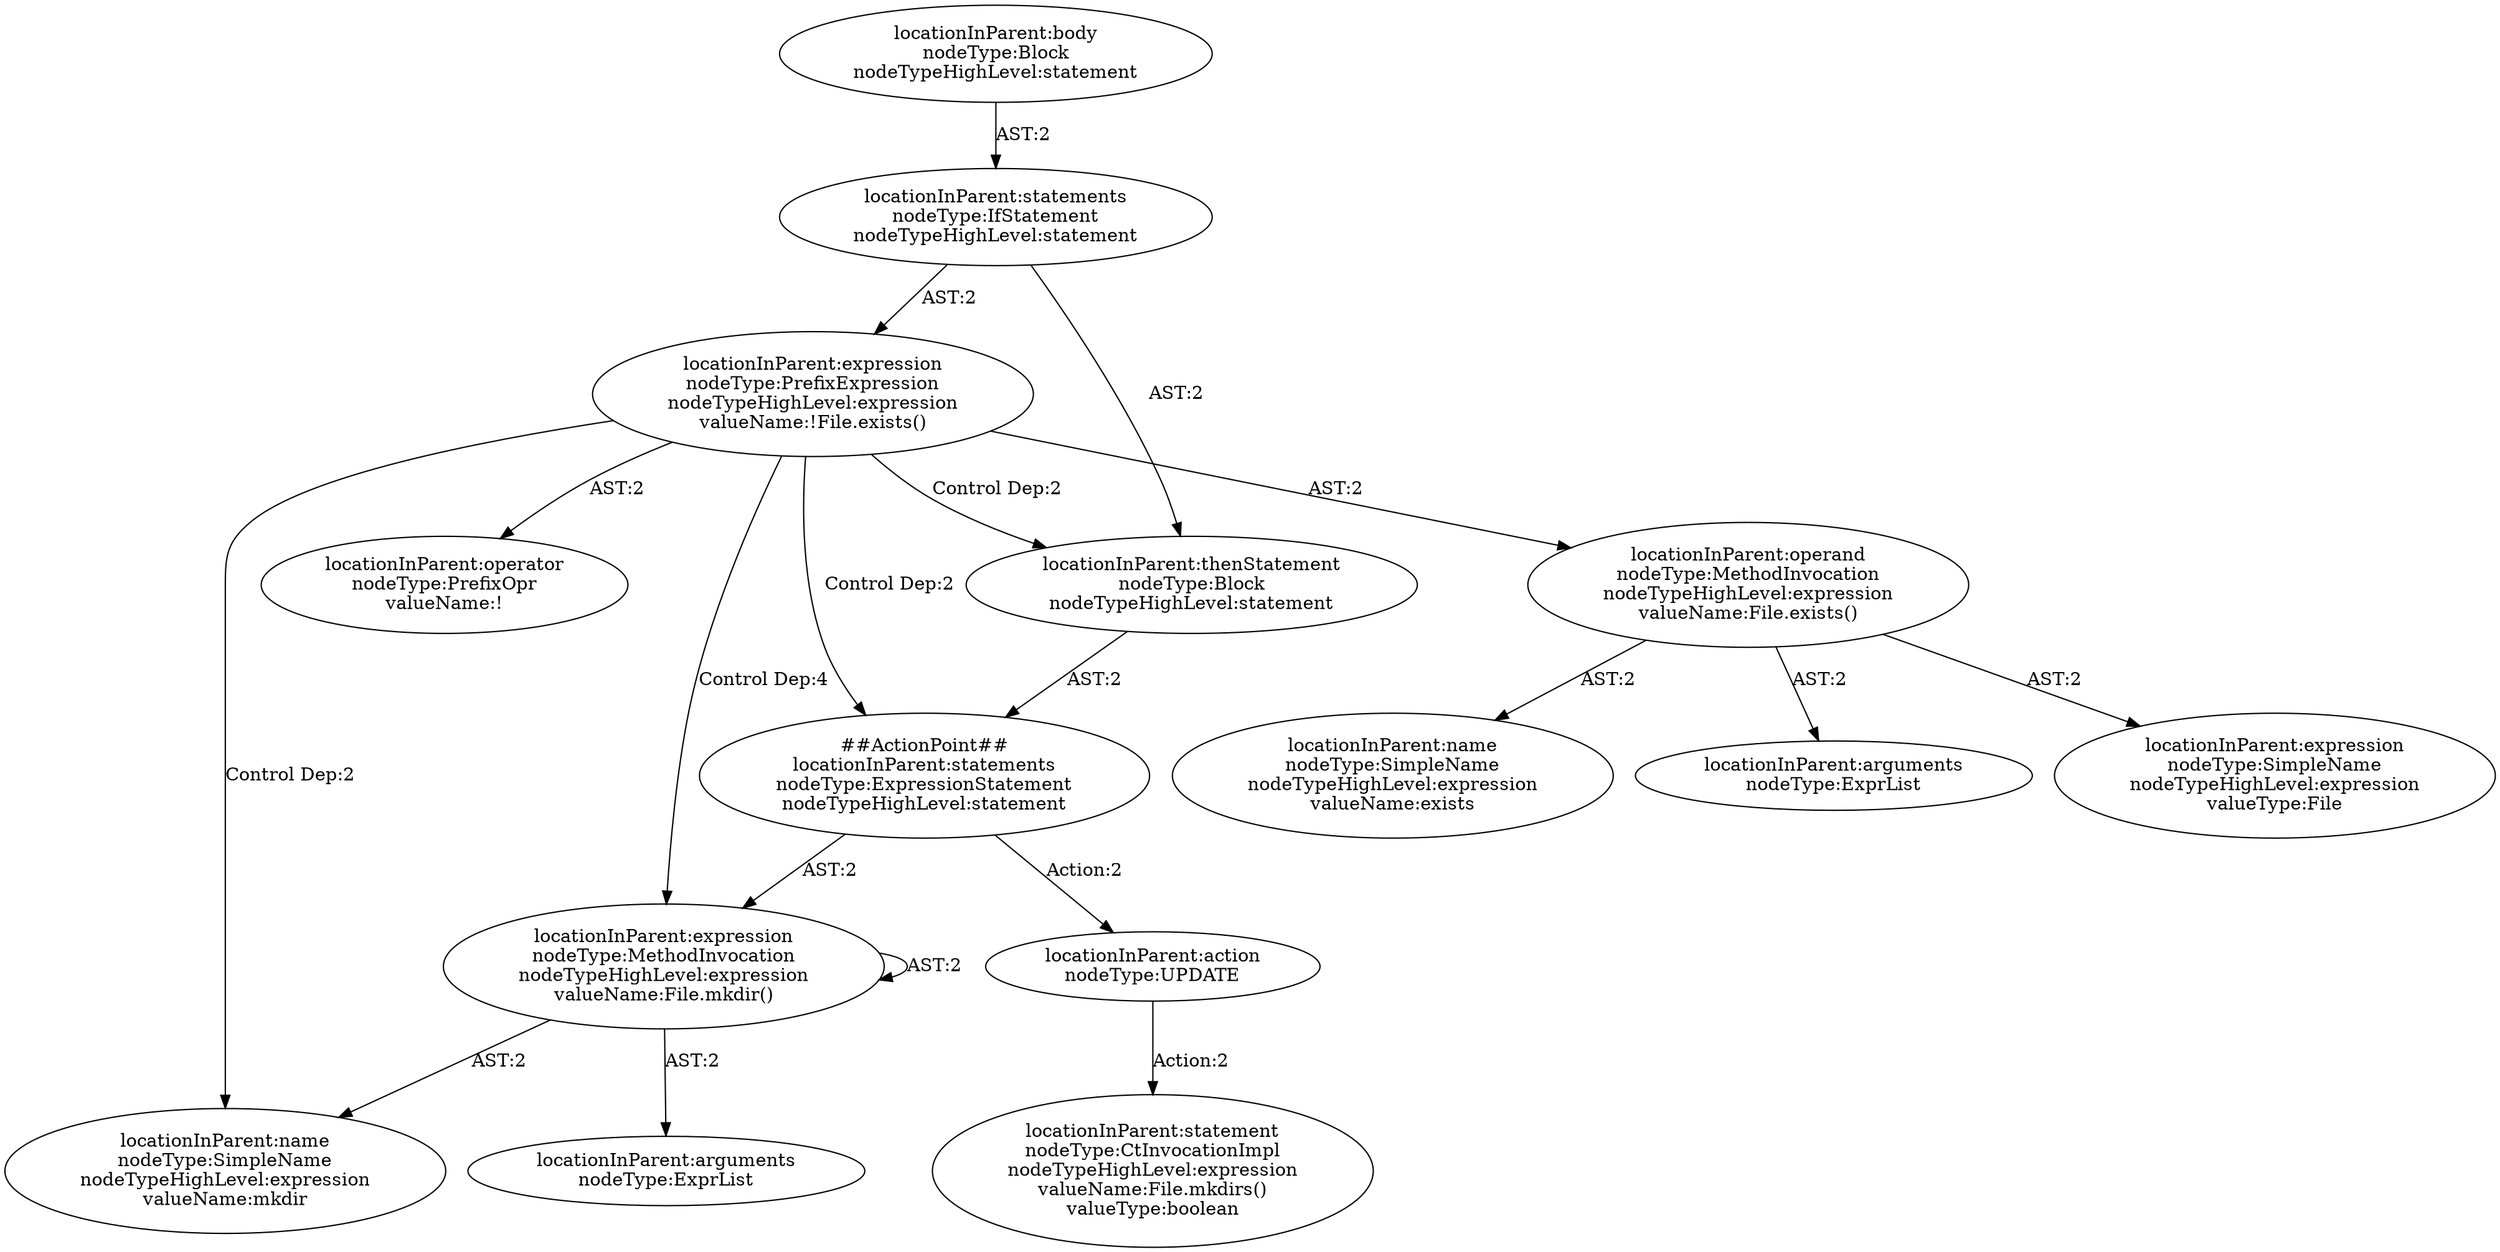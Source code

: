 digraph "Pattern" {
0 [label="##ActionPoint##\nlocationInParent:statements\nnodeType:ExpressionStatement\nnodeTypeHighLevel:statement" shape=ellipse]
1 [label="locationInParent:expression\nnodeType:PrefixExpression\nnodeTypeHighLevel:expression\nvalueName:!File.exists()" shape=ellipse]
2 [label="locationInParent:thenStatement\nnodeType:Block\nnodeTypeHighLevel:statement" shape=ellipse]
3 [label="locationInParent:expression\nnodeType:MethodInvocation\nnodeTypeHighLevel:expression\nvalueName:File.mkdir()" shape=ellipse]
4 [label="locationInParent:action\nnodeType:UPDATE" shape=ellipse]
5 [label="locationInParent:statements\nnodeType:IfStatement\nnodeTypeHighLevel:statement" shape=ellipse]
6 [label="locationInParent:operand\nnodeType:MethodInvocation\nnodeTypeHighLevel:expression\nvalueName:File.exists()" shape=ellipse]
7 [label="locationInParent:operator\nnodeType:PrefixOpr\nvalueName:!" shape=ellipse]
8 [label="locationInParent:name\nnodeType:SimpleName\nnodeTypeHighLevel:expression\nvalueName:mkdir" shape=ellipse]
9 [label="locationInParent:body\nnodeType:Block\nnodeTypeHighLevel:statement" shape=ellipse]
10 [label="locationInParent:expression\nnodeType:SimpleName\nnodeTypeHighLevel:expression\nvalueType:File" shape=ellipse]
11 [label="locationInParent:name\nnodeType:SimpleName\nnodeTypeHighLevel:expression\nvalueName:exists" shape=ellipse]
12 [label="locationInParent:arguments\nnodeType:ExprList" shape=ellipse]
13 [label="locationInParent:arguments\nnodeType:ExprList" shape=ellipse]
14 [label="locationInParent:statement\nnodeType:CtInvocationImpl\nnodeTypeHighLevel:expression\nvalueName:File.mkdirs()\nvalueType:boolean" shape=ellipse]
0 -> 3 [label="AST:2"];
0 -> 4 [label="Action:2"];
1 -> 0 [label="Control Dep:2"];
1 -> 6 [label="AST:2"];
1 -> 7 [label="AST:2"];
1 -> 2 [label="Control Dep:2"];
1 -> 3 [label="Control Dep:4"];
1 -> 8 [label="Control Dep:2"];
2 -> 0 [label="AST:2"];
3 -> 3 [label="AST:2"];
3 -> 8 [label="AST:2"];
3 -> 13 [label="AST:2"];
4 -> 14 [label="Action:2"];
5 -> 1 [label="AST:2"];
5 -> 2 [label="AST:2"];
6 -> 10 [label="AST:2"];
6 -> 11 [label="AST:2"];
6 -> 12 [label="AST:2"];
9 -> 5 [label="AST:2"];
}